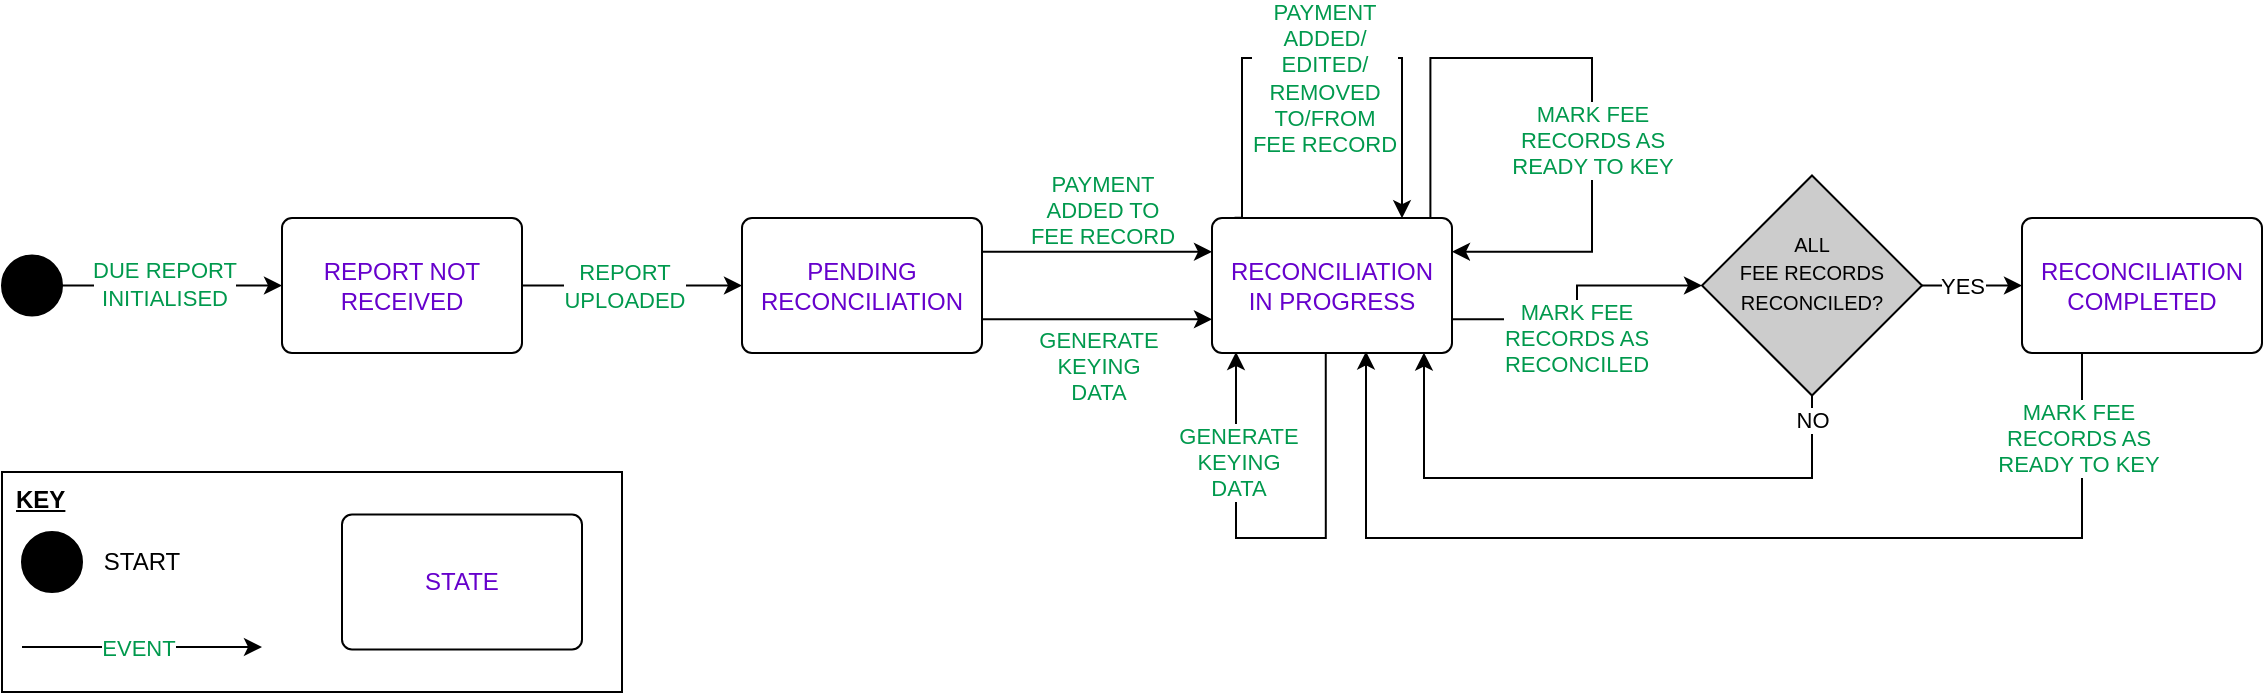 <mxfile version="22.1.2" type="device">
  <diagram name="Page-1" id="NJPWzTDh_QYS_qL_PLhn">
    <mxGraphModel dx="1232" dy="1721" grid="1" gridSize="10" guides="1" tooltips="1" connect="1" arrows="1" fold="1" page="1" pageScale="1" pageWidth="1169" pageHeight="827" math="0" shadow="0">
      <root>
        <mxCell id="0" />
        <mxCell id="1" parent="0" />
        <mxCell id="nHS9BQ21Hv6cFwP2-atW-1" value="" style="ellipse;fillColor=strokeColor;html=1;" parent="1" vertex="1">
          <mxGeometry x="13" y="-661.25" width="30" height="30" as="geometry" />
        </mxCell>
        <mxCell id="nHS9BQ21Hv6cFwP2-atW-2" value="&lt;font color=&quot;#6600cc&quot;&gt;REPORT NOT RECEIVED&lt;/font&gt;" style="html=1;align=center;verticalAlign=middle;rounded=1;absoluteArcSize=1;arcSize=10;dashed=0;whiteSpace=wrap;" parent="1" vertex="1">
          <mxGeometry x="153" y="-680" width="120" height="67.5" as="geometry" />
        </mxCell>
        <mxCell id="l6oczaJbbBjFdOVw4VNZ-4" style="edgeStyle=orthogonalEdgeStyle;rounded=0;orthogonalLoop=1;jettySize=auto;html=1;exitX=1;exitY=0.75;exitDx=0;exitDy=0;entryX=0;entryY=0.75;entryDx=0;entryDy=0;" parent="1" source="nHS9BQ21Hv6cFwP2-atW-5" target="nHS9BQ21Hv6cFwP2-atW-6" edge="1">
          <mxGeometry relative="1" as="geometry" />
        </mxCell>
        <mxCell id="l6oczaJbbBjFdOVw4VNZ-5" value="&lt;font color=&quot;#00994d&quot;&gt;GENERATE&lt;br&gt;KEYING&lt;br&gt;DATA&lt;/font&gt;" style="edgeLabel;html=1;align=center;verticalAlign=middle;resizable=0;points=[];" parent="l6oczaJbbBjFdOVw4VNZ-4" vertex="1" connectable="0">
          <mxGeometry x="0.343" y="2" relative="1" as="geometry">
            <mxPoint x="-19" y="25" as="offset" />
          </mxGeometry>
        </mxCell>
        <mxCell id="nHS9BQ21Hv6cFwP2-atW-5" value="&lt;font color=&quot;#6600cc&quot;&gt;PENDING RECONCILIATION&lt;/font&gt;" style="html=1;align=center;verticalAlign=middle;rounded=1;absoluteArcSize=1;arcSize=10;dashed=0;whiteSpace=wrap;" parent="1" vertex="1">
          <mxGeometry x="383" y="-680" width="120" height="67.5" as="geometry" />
        </mxCell>
        <mxCell id="l6oczaJbbBjFdOVw4VNZ-34" style="edgeStyle=orthogonalEdgeStyle;rounded=0;orthogonalLoop=1;jettySize=auto;html=1;exitX=0.094;exitY=-0.001;exitDx=0;exitDy=0;entryX=0.791;entryY=0.001;entryDx=0;entryDy=0;entryPerimeter=0;exitPerimeter=0;" parent="1" source="nHS9BQ21Hv6cFwP2-atW-6" target="nHS9BQ21Hv6cFwP2-atW-6" edge="1">
          <mxGeometry relative="1" as="geometry">
            <mxPoint x="693" y="-680" as="targetPoint" />
            <mxPoint x="658" y="-680" as="sourcePoint" />
            <Array as="points">
              <mxPoint x="633" y="-680" />
              <mxPoint x="633" y="-760" />
              <mxPoint x="713" y="-760" />
              <mxPoint x="713" y="-680" />
            </Array>
          </mxGeometry>
        </mxCell>
        <mxCell id="l6oczaJbbBjFdOVw4VNZ-37" value="&lt;font color=&quot;#00994d&quot;&gt;&lt;font style=&quot;border-color: var(--border-color);&quot;&gt;PAYMENT&lt;/font&gt;&lt;br style=&quot;border-color: var(--border-color);&quot;&gt;ADDED/&lt;br style=&quot;border-color: var(--border-color);&quot;&gt;EDITED/&lt;br style=&quot;border-color: var(--border-color);&quot;&gt;REMOVED&lt;br style=&quot;border-color: var(--border-color);&quot;&gt;TO/FROM&lt;br style=&quot;border-color: var(--border-color);&quot;&gt;&lt;span style=&quot;border-color: var(--border-color);&quot;&gt;FEE RECORD&lt;/span&gt;&lt;/font&gt;" style="edgeLabel;html=1;align=center;verticalAlign=middle;resizable=0;points=[];" parent="l6oczaJbbBjFdOVw4VNZ-34" vertex="1" connectable="0">
          <mxGeometry x="0.007" relative="1" as="geometry">
            <mxPoint x="1" y="10" as="offset" />
          </mxGeometry>
        </mxCell>
        <mxCell id="Gj9VxU12owduN0ynIQGK-1" style="edgeStyle=orthogonalEdgeStyle;rounded=0;orthogonalLoop=1;jettySize=auto;html=1;exitX=0.474;exitY=0.997;exitDx=0;exitDy=0;entryX=0.107;entryY=0.993;entryDx=0;entryDy=0;exitPerimeter=0;entryPerimeter=0;" parent="1" source="nHS9BQ21Hv6cFwP2-atW-6" target="nHS9BQ21Hv6cFwP2-atW-6" edge="1">
          <mxGeometry relative="1" as="geometry">
            <mxPoint x="648" y="-530" as="targetPoint" />
            <Array as="points">
              <mxPoint x="675" y="-520" />
              <mxPoint x="630" y="-520" />
              <mxPoint x="630" y="-613" />
            </Array>
          </mxGeometry>
        </mxCell>
        <mxCell id="Gj9VxU12owduN0ynIQGK-2" value="&lt;font color=&quot;#00994d&quot;&gt;GENERATE&lt;br style=&quot;border-color: var(--border-color);&quot;&gt;KEYING&lt;br style=&quot;border-color: var(--border-color);&quot;&gt;DATA&lt;/font&gt;" style="edgeLabel;html=1;align=center;verticalAlign=middle;resizable=0;points=[];" parent="Gj9VxU12owduN0ynIQGK-1" vertex="1" connectable="0">
          <mxGeometry x="-0.046" y="1" relative="1" as="geometry">
            <mxPoint x="-26" y="-39" as="offset" />
          </mxGeometry>
        </mxCell>
        <mxCell id="nHS9BQ21Hv6cFwP2-atW-6" value="&lt;font color=&quot;#6600cc&quot;&gt;RECONCILIATION &lt;br&gt;IN PROGRESS&lt;/font&gt;" style="html=1;align=center;verticalAlign=middle;rounded=1;absoluteArcSize=1;arcSize=10;dashed=0;whiteSpace=wrap;" parent="1" vertex="1">
          <mxGeometry x="618" y="-680" width="120" height="67.5" as="geometry" />
        </mxCell>
        <mxCell id="l6oczaJbbBjFdOVw4VNZ-28" style="edgeStyle=orthogonalEdgeStyle;rounded=0;orthogonalLoop=1;jettySize=auto;html=1;exitX=0.25;exitY=1;exitDx=0;exitDy=0;entryX=0.638;entryY=0.988;entryDx=0;entryDy=0;entryPerimeter=0;" parent="1" source="nHS9BQ21Hv6cFwP2-atW-7" target="nHS9BQ21Hv6cFwP2-atW-6" edge="1">
          <mxGeometry relative="1" as="geometry">
            <Array as="points">
              <mxPoint x="1053" y="-520" />
              <mxPoint x="695" y="-520" />
              <mxPoint x="695" y="-613" />
            </Array>
          </mxGeometry>
        </mxCell>
        <mxCell id="l6oczaJbbBjFdOVw4VNZ-29" value="&lt;font color=&quot;#00994d&quot;&gt;MARK FEE&lt;br&gt;RECORDS AS&lt;br&gt;READY TO KEY&lt;/font&gt;" style="edgeLabel;html=1;align=center;verticalAlign=middle;resizable=0;points=[];" parent="l6oczaJbbBjFdOVw4VNZ-28" vertex="1" connectable="0">
          <mxGeometry x="-0.493" y="-1" relative="1" as="geometry">
            <mxPoint x="43" y="-49" as="offset" />
          </mxGeometry>
        </mxCell>
        <mxCell id="nHS9BQ21Hv6cFwP2-atW-7" value="&lt;font color=&quot;#6600cc&quot;&gt;RECONCILIATION COMPLETED&lt;/font&gt;" style="html=1;align=center;verticalAlign=middle;rounded=1;absoluteArcSize=1;arcSize=10;dashed=0;whiteSpace=wrap;" parent="1" vertex="1">
          <mxGeometry x="1023" y="-680" width="120" height="67.5" as="geometry" />
        </mxCell>
        <mxCell id="nHS9BQ21Hv6cFwP2-atW-11" value="" style="endArrow=classic;html=1;rounded=0;exitX=1;exitY=0.5;exitDx=0;exitDy=0;entryX=0;entryY=0.5;entryDx=0;entryDy=0;edgeStyle=orthogonalEdgeStyle;" parent="1" source="nHS9BQ21Hv6cFwP2-atW-1" target="nHS9BQ21Hv6cFwP2-atW-2" edge="1">
          <mxGeometry width="50" height="50" relative="1" as="geometry">
            <mxPoint x="113" y="-691.25" as="sourcePoint" />
            <mxPoint x="163" y="-741.25" as="targetPoint" />
          </mxGeometry>
        </mxCell>
        <mxCell id="nHS9BQ21Hv6cFwP2-atW-12" value="&lt;font color=&quot;#00994d&quot;&gt;DUE REPORT&lt;br&gt;INITIALISED&lt;/font&gt;" style="edgeLabel;html=1;align=center;verticalAlign=middle;resizable=0;points=[];" parent="nHS9BQ21Hv6cFwP2-atW-11" vertex="1" connectable="0">
          <mxGeometry x="-0.085" y="3" relative="1" as="geometry">
            <mxPoint y="2" as="offset" />
          </mxGeometry>
        </mxCell>
        <mxCell id="nHS9BQ21Hv6cFwP2-atW-13" value="" style="endArrow=classic;html=1;rounded=0;exitX=1;exitY=0.5;exitDx=0;exitDy=0;entryX=0;entryY=0.5;entryDx=0;entryDy=0;edgeStyle=orthogonalEdgeStyle;" parent="1" source="nHS9BQ21Hv6cFwP2-atW-2" target="nHS9BQ21Hv6cFwP2-atW-5" edge="1">
          <mxGeometry width="50" height="50" relative="1" as="geometry">
            <mxPoint x="453" y="-560" as="sourcePoint" />
            <mxPoint x="503" y="-610" as="targetPoint" />
          </mxGeometry>
        </mxCell>
        <mxCell id="nHS9BQ21Hv6cFwP2-atW-14" value="&lt;font color=&quot;#00994d&quot;&gt;REPORT&lt;br&gt;UPLOADED&lt;/font&gt;" style="edgeLabel;html=1;align=center;verticalAlign=middle;resizable=0;points=[];" parent="nHS9BQ21Hv6cFwP2-atW-13" vertex="1" connectable="0">
          <mxGeometry x="-0.077" relative="1" as="geometry">
            <mxPoint as="offset" />
          </mxGeometry>
        </mxCell>
        <mxCell id="nHS9BQ21Hv6cFwP2-atW-32" value="&lt;font style=&quot;font-size: 10px;&quot;&gt;ALL&lt;br style=&quot;border-color: var(--border-color);&quot;&gt;FEE RECORDS&lt;br style=&quot;border-color: var(--border-color);&quot;&gt;RECONCILED?&lt;br&gt;&lt;br&gt;&lt;/font&gt;" style="rhombus;whiteSpace=wrap;html=1;labelBackgroundColor=none;fillColor=#CCCCCC;fontColor=default;" parent="1" vertex="1">
          <mxGeometry x="863" y="-701.25" width="110" height="110" as="geometry" />
        </mxCell>
        <mxCell id="nHS9BQ21Hv6cFwP2-atW-33" value="" style="endArrow=classic;html=1;rounded=0;exitX=1;exitY=0.25;exitDx=0;exitDy=0;entryX=0;entryY=0.25;entryDx=0;entryDy=0;edgeStyle=orthogonalEdgeStyle;" parent="1" source="nHS9BQ21Hv6cFwP2-atW-5" target="nHS9BQ21Hv6cFwP2-atW-6" edge="1">
          <mxGeometry width="50" height="50" relative="1" as="geometry">
            <mxPoint x="523" y="-701.25" as="sourcePoint" />
            <mxPoint x="633" y="-701.25" as="targetPoint" />
            <Array as="points">
              <mxPoint x="573" y="-663" />
              <mxPoint x="573" y="-663" />
            </Array>
          </mxGeometry>
        </mxCell>
        <mxCell id="nHS9BQ21Hv6cFwP2-atW-34" value="&lt;font color=&quot;#00994d&quot;&gt;PAYMENT&lt;br&gt;ADDED TO&lt;br&gt;FEE RECORD&lt;/font&gt;" style="edgeLabel;html=1;align=center;verticalAlign=middle;resizable=0;points=[];" parent="nHS9BQ21Hv6cFwP2-atW-33" vertex="1" connectable="0">
          <mxGeometry x="-0.077" relative="1" as="geometry">
            <mxPoint x="7" y="-21" as="offset" />
          </mxGeometry>
        </mxCell>
        <mxCell id="nHS9BQ21Hv6cFwP2-atW-38" value="" style="endArrow=classic;html=1;rounded=0;exitX=1;exitY=0.5;exitDx=0;exitDy=0;entryX=0;entryY=0.5;entryDx=0;entryDy=0;edgeStyle=orthogonalEdgeStyle;" parent="1" source="nHS9BQ21Hv6cFwP2-atW-32" target="nHS9BQ21Hv6cFwP2-atW-7" edge="1">
          <mxGeometry width="50" height="50" relative="1" as="geometry">
            <mxPoint x="953" y="-550" as="sourcePoint" />
            <mxPoint x="1003" y="-600" as="targetPoint" />
          </mxGeometry>
        </mxCell>
        <mxCell id="nHS9BQ21Hv6cFwP2-atW-39" value="YES" style="edgeLabel;html=1;align=center;verticalAlign=middle;resizable=0;points=[];" parent="nHS9BQ21Hv6cFwP2-atW-38" vertex="1" connectable="0">
          <mxGeometry x="-0.251" y="-2" relative="1" as="geometry">
            <mxPoint x="1" y="-2" as="offset" />
          </mxGeometry>
        </mxCell>
        <mxCell id="nHS9BQ21Hv6cFwP2-atW-40" value="" style="endArrow=classic;html=1;rounded=0;exitX=0.5;exitY=1;exitDx=0;exitDy=0;entryX=0.887;entryY=0.997;entryDx=0;entryDy=0;edgeStyle=orthogonalEdgeStyle;entryPerimeter=0;" parent="1" source="nHS9BQ21Hv6cFwP2-atW-32" target="nHS9BQ21Hv6cFwP2-atW-6" edge="1">
          <mxGeometry width="50" height="50" relative="1" as="geometry">
            <mxPoint x="793" y="-520" as="sourcePoint" />
            <mxPoint x="843" y="-570" as="targetPoint" />
            <Array as="points">
              <mxPoint x="918" y="-550" />
              <mxPoint x="724" y="-550" />
              <mxPoint x="724" y="-613" />
            </Array>
          </mxGeometry>
        </mxCell>
        <mxCell id="nHS9BQ21Hv6cFwP2-atW-41" value="NO" style="edgeLabel;html=1;align=center;verticalAlign=middle;resizable=0;points=[];" parent="nHS9BQ21Hv6cFwP2-atW-40" vertex="1" connectable="0">
          <mxGeometry x="-0.924" y="-1" relative="1" as="geometry">
            <mxPoint x="1" as="offset" />
          </mxGeometry>
        </mxCell>
        <mxCell id="nHS9BQ21Hv6cFwP2-atW-58" value="" style="endArrow=classic;html=1;rounded=0;exitX=1;exitY=0.75;exitDx=0;exitDy=0;entryX=0;entryY=0.5;entryDx=0;entryDy=0;edgeStyle=orthogonalEdgeStyle;" parent="1" source="nHS9BQ21Hv6cFwP2-atW-6" target="nHS9BQ21Hv6cFwP2-atW-32" edge="1">
          <mxGeometry width="50" height="50" relative="1" as="geometry">
            <mxPoint x="783" y="-600" as="sourcePoint" />
            <mxPoint x="853" y="-629" as="targetPoint" />
          </mxGeometry>
        </mxCell>
        <mxCell id="nHS9BQ21Hv6cFwP2-atW-59" value="&lt;font color=&quot;#00994d&quot;&gt;MARK FEE&lt;br style=&quot;border-color: var(--border-color);&quot;&gt;RECORDS AS&lt;br style=&quot;border-color: var(--border-color);&quot;&gt;RECONCILED&lt;/font&gt;" style="edgeLabel;html=1;align=center;verticalAlign=middle;resizable=0;points=[];" parent="nHS9BQ21Hv6cFwP2-atW-58" vertex="1" connectable="0">
          <mxGeometry x="-0.363" relative="1" as="geometry">
            <mxPoint x="17" y="9" as="offset" />
          </mxGeometry>
        </mxCell>
        <mxCell id="l6oczaJbbBjFdOVw4VNZ-23" style="edgeStyle=orthogonalEdgeStyle;rounded=0;orthogonalLoop=1;jettySize=auto;html=1;exitX=0.91;exitY=0;exitDx=0;exitDy=0;entryX=1;entryY=0.25;entryDx=0;entryDy=0;exitPerimeter=0;" parent="1" source="nHS9BQ21Hv6cFwP2-atW-6" target="nHS9BQ21Hv6cFwP2-atW-6" edge="1">
          <mxGeometry relative="1" as="geometry">
            <mxPoint x="723" y="-680" as="sourcePoint" />
            <mxPoint x="753" y="-663.125" as="targetPoint" />
            <Array as="points">
              <mxPoint x="727" y="-760" />
              <mxPoint x="808" y="-760" />
              <mxPoint x="808" y="-663" />
            </Array>
          </mxGeometry>
        </mxCell>
        <mxCell id="l6oczaJbbBjFdOVw4VNZ-24" value="&lt;font color=&quot;#00994d&quot;&gt;MARK FEE&lt;br style=&quot;border-color: var(--border-color);&quot;&gt;RECORDS AS&lt;br style=&quot;border-color: var(--border-color);&quot;&gt;READY TO KEY&lt;/font&gt;" style="edgeLabel;html=1;align=center;verticalAlign=middle;resizable=0;points=[];" parent="l6oczaJbbBjFdOVw4VNZ-23" vertex="1" connectable="0">
          <mxGeometry x="0.245" y="1" relative="1" as="geometry">
            <mxPoint x="-1" y="-2" as="offset" />
          </mxGeometry>
        </mxCell>
        <mxCell id="l6oczaJbbBjFdOVw4VNZ-38" value="" style="group" parent="1" vertex="1" connectable="0">
          <mxGeometry x="13" y="-553" width="310" height="110" as="geometry" />
        </mxCell>
        <mxCell id="l6oczaJbbBjFdOVw4VNZ-31" value="KEY" style="rounded=0;whiteSpace=wrap;html=1;align=left;verticalAlign=top;spacingLeft=5;fontStyle=5" parent="l6oczaJbbBjFdOVw4VNZ-38" vertex="1">
          <mxGeometry width="310" height="110" as="geometry" />
        </mxCell>
        <mxCell id="l6oczaJbbBjFdOVw4VNZ-32" value="" style="group" parent="l6oczaJbbBjFdOVw4VNZ-38" vertex="1" connectable="0">
          <mxGeometry x="10" y="30" width="85" height="30" as="geometry" />
        </mxCell>
        <mxCell id="nHS9BQ21Hv6cFwP2-atW-81" value="" style="ellipse;fillColor=strokeColor;html=1;" parent="l6oczaJbbBjFdOVw4VNZ-32" vertex="1">
          <mxGeometry width="30" height="30" as="geometry" />
        </mxCell>
        <mxCell id="nHS9BQ21Hv6cFwP2-atW-82" value="START" style="text;html=1;strokeColor=none;fillColor=none;align=center;verticalAlign=middle;whiteSpace=wrap;rounded=0;" parent="l6oczaJbbBjFdOVw4VNZ-32" vertex="1">
          <mxGeometry x="35" width="50" height="30" as="geometry" />
        </mxCell>
        <mxCell id="nHS9BQ21Hv6cFwP2-atW-83" value="&lt;font color=&quot;#6600cc&quot;&gt;STATE&lt;/font&gt;" style="html=1;align=center;verticalAlign=middle;rounded=1;absoluteArcSize=1;arcSize=10;dashed=0;whiteSpace=wrap;" parent="l6oczaJbbBjFdOVw4VNZ-38" vertex="1">
          <mxGeometry x="170" y="21.25" width="120" height="67.5" as="geometry" />
        </mxCell>
        <mxCell id="nHS9BQ21Hv6cFwP2-atW-84" value="" style="endArrow=classic;html=1;rounded=0;exitX=1;exitY=0.5;exitDx=0;exitDy=0;edgeStyle=orthogonalEdgeStyle;" parent="l6oczaJbbBjFdOVw4VNZ-38" edge="1">
          <mxGeometry width="50" height="50" relative="1" as="geometry">
            <mxPoint x="10" y="87.5" as="sourcePoint" />
            <mxPoint x="130" y="87.5" as="targetPoint" />
          </mxGeometry>
        </mxCell>
        <mxCell id="nHS9BQ21Hv6cFwP2-atW-85" value="&lt;font color=&quot;#00994d&quot;&gt;EVENT&lt;/font&gt;" style="edgeLabel;html=1;align=center;verticalAlign=middle;resizable=0;points=[];" parent="nHS9BQ21Hv6cFwP2-atW-84" vertex="1" connectable="0">
          <mxGeometry x="-0.085" y="3" relative="1" as="geometry">
            <mxPoint x="3" y="3" as="offset" />
          </mxGeometry>
        </mxCell>
      </root>
    </mxGraphModel>
  </diagram>
</mxfile>
